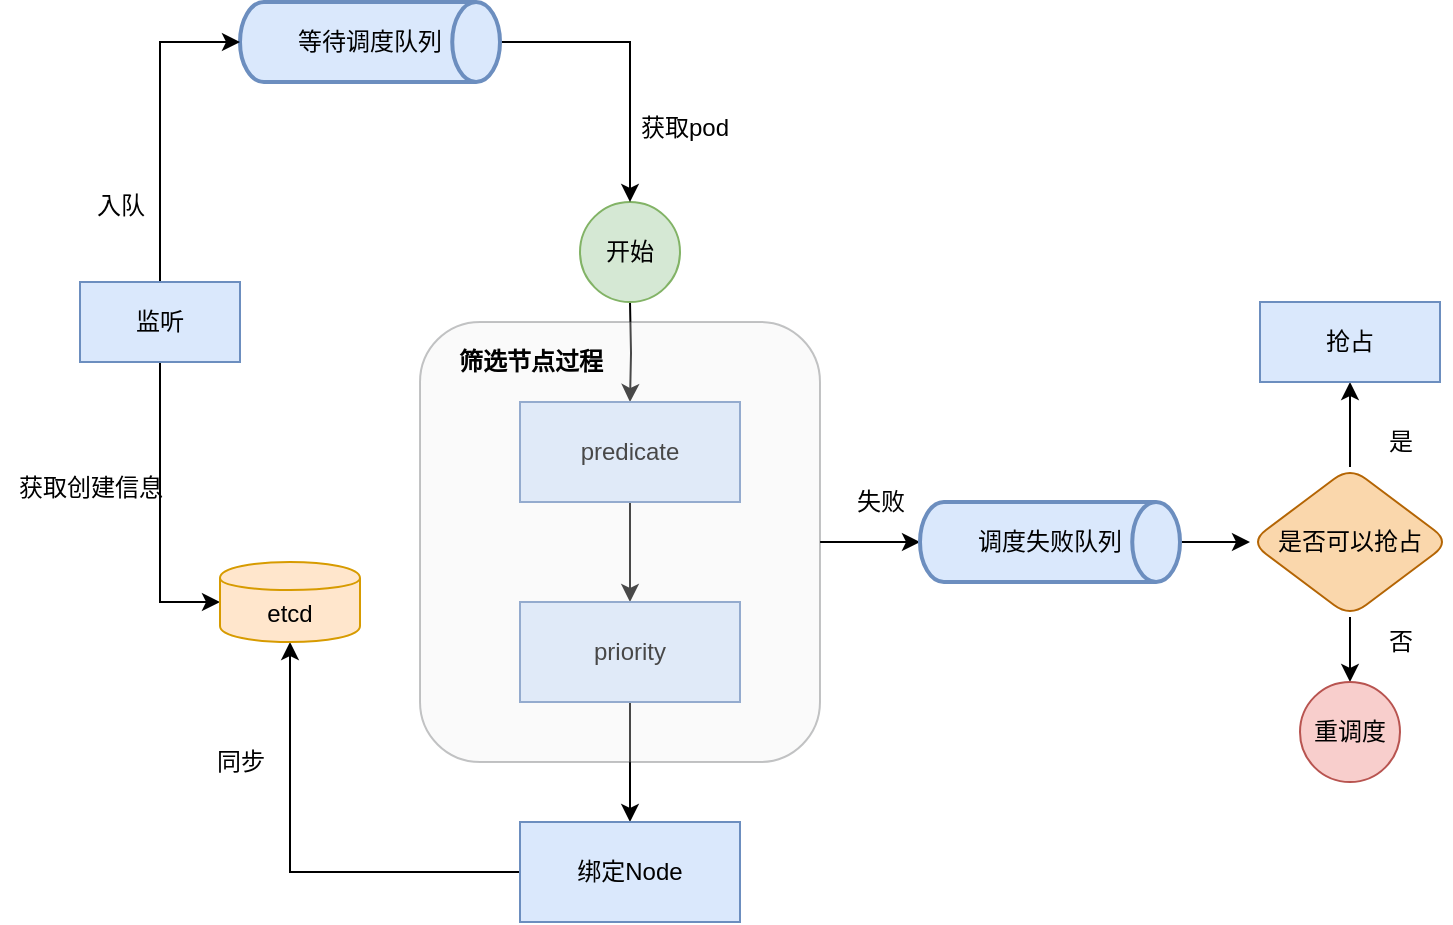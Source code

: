 <mxfile version="13.0.9" type="github">
  <diagram id="C5RBs43oDa-KdzZeNtuy" name="Page-1">
    <mxGraphModel dx="1426" dy="842" grid="1" gridSize="10" guides="1" tooltips="1" connect="1" arrows="1" fold="1" page="1" pageScale="1" pageWidth="827" pageHeight="1169" math="0" shadow="0">
      <root>
        <mxCell id="WIyWlLk6GJQsqaUBKTNV-0" />
        <mxCell id="WIyWlLk6GJQsqaUBKTNV-1" parent="WIyWlLk6GJQsqaUBKTNV-0" />
        <mxCell id="L65D2SFwfMvNNgJAx6mo-6" value="" style="edgeStyle=orthogonalEdgeStyle;rounded=0;orthogonalLoop=1;jettySize=auto;html=1;" edge="1" parent="WIyWlLk6GJQsqaUBKTNV-1" target="L65D2SFwfMvNNgJAx6mo-3">
          <mxGeometry relative="1" as="geometry">
            <mxPoint x="322" y="320" as="sourcePoint" />
          </mxGeometry>
        </mxCell>
        <mxCell id="L65D2SFwfMvNNgJAx6mo-5" value="" style="edgeStyle=orthogonalEdgeStyle;rounded=0;orthogonalLoop=1;jettySize=auto;html=1;" edge="1" parent="WIyWlLk6GJQsqaUBKTNV-1" source="L65D2SFwfMvNNgJAx6mo-3" target="L65D2SFwfMvNNgJAx6mo-4">
          <mxGeometry relative="1" as="geometry" />
        </mxCell>
        <mxCell id="L65D2SFwfMvNNgJAx6mo-3" value="predicate" style="rounded=0;whiteSpace=wrap;html=1;fillColor=#dae8fc;strokeColor=#6c8ebf;" vertex="1" parent="WIyWlLk6GJQsqaUBKTNV-1">
          <mxGeometry x="267" y="370" width="110" height="50" as="geometry" />
        </mxCell>
        <mxCell id="L65D2SFwfMvNNgJAx6mo-14" value="" style="edgeStyle=orthogonalEdgeStyle;rounded=0;orthogonalLoop=1;jettySize=auto;html=1;" edge="1" parent="WIyWlLk6GJQsqaUBKTNV-1" source="L65D2SFwfMvNNgJAx6mo-4" target="L65D2SFwfMvNNgJAx6mo-13">
          <mxGeometry relative="1" as="geometry" />
        </mxCell>
        <mxCell id="L65D2SFwfMvNNgJAx6mo-4" value="priority" style="rounded=0;whiteSpace=wrap;html=1;fillColor=#dae8fc;strokeColor=#6c8ebf;" vertex="1" parent="WIyWlLk6GJQsqaUBKTNV-1">
          <mxGeometry x="267" y="470" width="110" height="50" as="geometry" />
        </mxCell>
        <mxCell id="L65D2SFwfMvNNgJAx6mo-62" style="edgeStyle=orthogonalEdgeStyle;rounded=0;orthogonalLoop=1;jettySize=auto;html=1;exitX=0;exitY=0.5;exitDx=0;exitDy=0;entryX=0.5;entryY=1;entryDx=0;entryDy=0;" edge="1" parent="WIyWlLk6GJQsqaUBKTNV-1" source="L65D2SFwfMvNNgJAx6mo-13" target="L65D2SFwfMvNNgJAx6mo-53">
          <mxGeometry relative="1" as="geometry" />
        </mxCell>
        <mxCell id="L65D2SFwfMvNNgJAx6mo-13" value="绑定Node" style="rounded=0;whiteSpace=wrap;html=1;fillColor=#dae8fc;strokeColor=#6c8ebf;" vertex="1" parent="WIyWlLk6GJQsqaUBKTNV-1">
          <mxGeometry x="267" y="580" width="110" height="50" as="geometry" />
        </mxCell>
        <mxCell id="L65D2SFwfMvNNgJAx6mo-19" value="开始" style="ellipse;whiteSpace=wrap;html=1;aspect=fixed;fillColor=#d5e8d4;strokeColor=#82b366;" vertex="1" parent="WIyWlLk6GJQsqaUBKTNV-1">
          <mxGeometry x="297" y="270" width="50" height="50" as="geometry" />
        </mxCell>
        <mxCell id="L65D2SFwfMvNNgJAx6mo-50" value="" style="edgeStyle=orthogonalEdgeStyle;rounded=0;orthogonalLoop=1;jettySize=auto;html=1;" edge="1" parent="WIyWlLk6GJQsqaUBKTNV-1" source="L65D2SFwfMvNNgJAx6mo-22" target="L65D2SFwfMvNNgJAx6mo-49">
          <mxGeometry relative="1" as="geometry" />
        </mxCell>
        <mxCell id="L65D2SFwfMvNNgJAx6mo-22" value="&lt;h3&gt;&lt;br&gt;&lt;/h3&gt;" style="rounded=1;whiteSpace=wrap;html=1;fillColor=#eeeeee;strokeColor=#36393d;shadow=0;comic=0;glass=0;opacity=30;perimeterSpacing=0;overflow=visible;" vertex="1" parent="WIyWlLk6GJQsqaUBKTNV-1">
          <mxGeometry x="217" y="330" width="200" height="220" as="geometry" />
        </mxCell>
        <mxCell id="L65D2SFwfMvNNgJAx6mo-23" value="&lt;b&gt;筛选节点过程&lt;/b&gt;" style="text;html=1;align=center;verticalAlign=middle;resizable=0;points=[];autosize=1;" vertex="1" parent="WIyWlLk6GJQsqaUBKTNV-1">
          <mxGeometry x="227" y="340" width="90" height="20" as="geometry" />
        </mxCell>
        <mxCell id="L65D2SFwfMvNNgJAx6mo-25" value="失败" style="text;html=1;align=center;verticalAlign=middle;resizable=0;points=[];autosize=1;" vertex="1" parent="WIyWlLk6GJQsqaUBKTNV-1">
          <mxGeometry x="427" y="410" width="40" height="20" as="geometry" />
        </mxCell>
        <mxCell id="L65D2SFwfMvNNgJAx6mo-28" value="" style="edgeStyle=orthogonalEdgeStyle;rounded=0;orthogonalLoop=1;jettySize=auto;html=1;" edge="1" parent="WIyWlLk6GJQsqaUBKTNV-1" source="L65D2SFwfMvNNgJAx6mo-26" target="L65D2SFwfMvNNgJAx6mo-27">
          <mxGeometry relative="1" as="geometry" />
        </mxCell>
        <mxCell id="L65D2SFwfMvNNgJAx6mo-30" value="" style="edgeStyle=orthogonalEdgeStyle;rounded=0;orthogonalLoop=1;jettySize=auto;html=1;" edge="1" parent="WIyWlLk6GJQsqaUBKTNV-1" source="L65D2SFwfMvNNgJAx6mo-26" target="L65D2SFwfMvNNgJAx6mo-29">
          <mxGeometry relative="1" as="geometry" />
        </mxCell>
        <mxCell id="L65D2SFwfMvNNgJAx6mo-26" value="是否可以抢占" style="rhombus;whiteSpace=wrap;html=1;rounded=1;shadow=0;glass=0;comic=0;fillColor=#fad7ac;strokeColor=#b46504;" vertex="1" parent="WIyWlLk6GJQsqaUBKTNV-1">
          <mxGeometry x="632" y="402.5" width="100" height="75" as="geometry" />
        </mxCell>
        <mxCell id="L65D2SFwfMvNNgJAx6mo-27" value="抢占" style="rounded=0;whiteSpace=wrap;html=1;fillColor=#dae8fc;strokeColor=#6c8ebf;" vertex="1" parent="WIyWlLk6GJQsqaUBKTNV-1">
          <mxGeometry x="637" y="320" width="90" height="40" as="geometry" />
        </mxCell>
        <mxCell id="L65D2SFwfMvNNgJAx6mo-29" value="重调度" style="ellipse;whiteSpace=wrap;html=1;aspect=fixed;fillColor=#f8cecc;strokeColor=#b85450;" vertex="1" parent="WIyWlLk6GJQsqaUBKTNV-1">
          <mxGeometry x="657" y="510" width="50" height="50" as="geometry" />
        </mxCell>
        <mxCell id="L65D2SFwfMvNNgJAx6mo-31" value="是" style="text;html=1;align=center;verticalAlign=middle;resizable=0;points=[];autosize=1;" vertex="1" parent="WIyWlLk6GJQsqaUBKTNV-1">
          <mxGeometry x="692" y="380" width="30" height="20" as="geometry" />
        </mxCell>
        <mxCell id="L65D2SFwfMvNNgJAx6mo-32" value="否" style="text;html=1;align=center;verticalAlign=middle;resizable=0;points=[];autosize=1;" vertex="1" parent="WIyWlLk6GJQsqaUBKTNV-1">
          <mxGeometry x="692" y="480" width="30" height="20" as="geometry" />
        </mxCell>
        <mxCell id="L65D2SFwfMvNNgJAx6mo-39" style="edgeStyle=orthogonalEdgeStyle;rounded=0;orthogonalLoop=1;jettySize=auto;html=1;exitX=1;exitY=0.5;exitDx=0;exitDy=0;exitPerimeter=0;entryX=0.5;entryY=0;entryDx=0;entryDy=0;" edge="1" parent="WIyWlLk6GJQsqaUBKTNV-1" source="L65D2SFwfMvNNgJAx6mo-33" target="L65D2SFwfMvNNgJAx6mo-19">
          <mxGeometry relative="1" as="geometry" />
        </mxCell>
        <mxCell id="L65D2SFwfMvNNgJAx6mo-33" value="等待调度队列" style="strokeWidth=2;html=1;shape=mxgraph.flowchart.direct_data;whiteSpace=wrap;rounded=1;shadow=0;glass=0;comic=0;fillColor=#dae8fc;strokeColor=#6c8ebf;" vertex="1" parent="WIyWlLk6GJQsqaUBKTNV-1">
          <mxGeometry x="127" y="170" width="130" height="40" as="geometry" />
        </mxCell>
        <mxCell id="L65D2SFwfMvNNgJAx6mo-40" value="获取pod" style="text;html=1;align=center;verticalAlign=middle;resizable=0;points=[];autosize=1;" vertex="1" parent="WIyWlLk6GJQsqaUBKTNV-1">
          <mxGeometry x="319" y="223" width="60" height="20" as="geometry" />
        </mxCell>
        <mxCell id="L65D2SFwfMvNNgJAx6mo-51" style="edgeStyle=orthogonalEdgeStyle;rounded=0;orthogonalLoop=1;jettySize=auto;html=1;exitX=1;exitY=0.5;exitDx=0;exitDy=0;exitPerimeter=0;entryX=0;entryY=0.5;entryDx=0;entryDy=0;" edge="1" parent="WIyWlLk6GJQsqaUBKTNV-1" source="L65D2SFwfMvNNgJAx6mo-49" target="L65D2SFwfMvNNgJAx6mo-26">
          <mxGeometry relative="1" as="geometry" />
        </mxCell>
        <mxCell id="L65D2SFwfMvNNgJAx6mo-49" value="调度失败队列" style="strokeWidth=2;html=1;shape=mxgraph.flowchart.direct_data;whiteSpace=wrap;rounded=1;shadow=0;glass=0;comic=0;fillColor=#dae8fc;strokeColor=#6c8ebf;" vertex="1" parent="WIyWlLk6GJQsqaUBKTNV-1">
          <mxGeometry x="467" y="420" width="130" height="40" as="geometry" />
        </mxCell>
        <mxCell id="L65D2SFwfMvNNgJAx6mo-59" style="edgeStyle=orthogonalEdgeStyle;rounded=0;orthogonalLoop=1;jettySize=auto;html=1;exitX=0.5;exitY=1;exitDx=0;exitDy=0;entryX=0;entryY=0.5;entryDx=0;entryDy=0;" edge="1" parent="WIyWlLk6GJQsqaUBKTNV-1" source="L65D2SFwfMvNNgJAx6mo-52" target="L65D2SFwfMvNNgJAx6mo-53">
          <mxGeometry relative="1" as="geometry" />
        </mxCell>
        <mxCell id="L65D2SFwfMvNNgJAx6mo-60" style="edgeStyle=orthogonalEdgeStyle;rounded=0;orthogonalLoop=1;jettySize=auto;html=1;entryX=0;entryY=0.5;entryDx=0;entryDy=0;entryPerimeter=0;" edge="1" parent="WIyWlLk6GJQsqaUBKTNV-1" source="L65D2SFwfMvNNgJAx6mo-52" target="L65D2SFwfMvNNgJAx6mo-33">
          <mxGeometry relative="1" as="geometry" />
        </mxCell>
        <mxCell id="L65D2SFwfMvNNgJAx6mo-52" value="监听" style="rounded=0;whiteSpace=wrap;html=1;shadow=0;glass=0;comic=0;fillColor=#dae8fc;strokeColor=#6c8ebf;" vertex="1" parent="WIyWlLk6GJQsqaUBKTNV-1">
          <mxGeometry x="47" y="310" width="80" height="40" as="geometry" />
        </mxCell>
        <mxCell id="L65D2SFwfMvNNgJAx6mo-53" value="etcd" style="shape=cylinder;whiteSpace=wrap;html=1;boundedLbl=1;backgroundOutline=1;rounded=1;shadow=0;glass=0;comic=0;fillColor=#ffe6cc;strokeColor=#d79b00;" vertex="1" parent="WIyWlLk6GJQsqaUBKTNV-1">
          <mxGeometry x="117" y="450" width="70" height="40" as="geometry" />
        </mxCell>
        <mxCell id="L65D2SFwfMvNNgJAx6mo-58" value="同步" style="text;html=1;align=center;verticalAlign=middle;resizable=0;points=[];autosize=1;" vertex="1" parent="WIyWlLk6GJQsqaUBKTNV-1">
          <mxGeometry x="107" y="540" width="40" height="20" as="geometry" />
        </mxCell>
        <mxCell id="L65D2SFwfMvNNgJAx6mo-64" value="入队" style="text;html=1;align=center;verticalAlign=middle;resizable=0;points=[];autosize=1;" vertex="1" parent="WIyWlLk6GJQsqaUBKTNV-1">
          <mxGeometry x="47" y="262" width="40" height="20" as="geometry" />
        </mxCell>
        <mxCell id="L65D2SFwfMvNNgJAx6mo-65" value="获取创建信息" style="text;html=1;align=center;verticalAlign=middle;resizable=0;points=[];autosize=1;" vertex="1" parent="WIyWlLk6GJQsqaUBKTNV-1">
          <mxGeometry x="7" y="402.5" width="90" height="20" as="geometry" />
        </mxCell>
      </root>
    </mxGraphModel>
  </diagram>
</mxfile>
